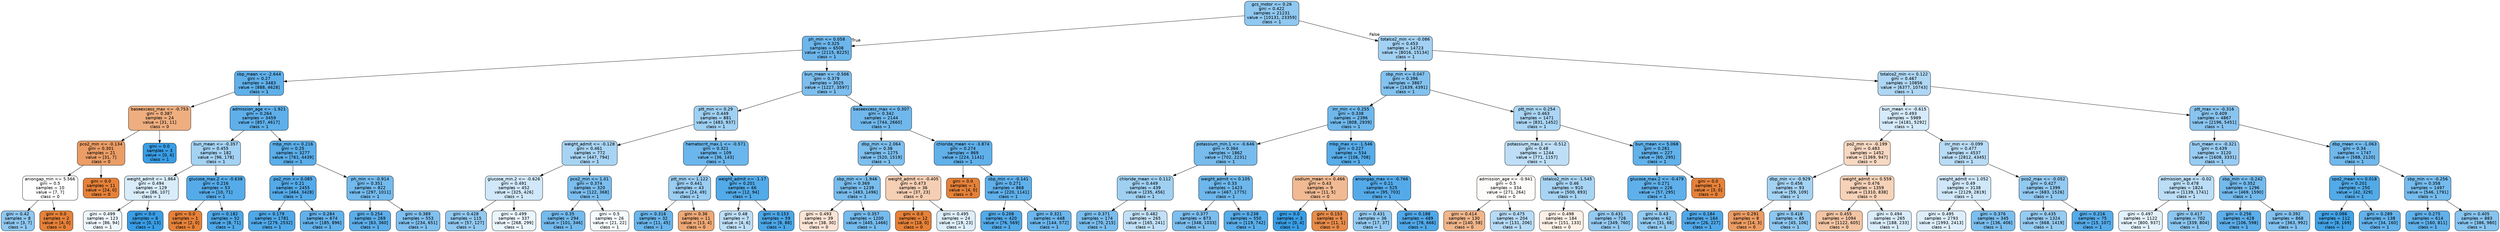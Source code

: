 digraph Tree {
node [shape=box, style="filled, rounded", color="black", fontname="helvetica"] ;
edge [fontname="helvetica"] ;
0 [label="gcs_motor <= 0.26\ngini = 0.422\nsamples = 21231\nvalue = [10131, 23359]\nclass = 1", fillcolor="#8fc8f0"] ;
1 [label="ph_min <= 0.058\ngini = 0.325\nsamples = 6508\nvalue = [2115, 8225]\nclass = 1", fillcolor="#6cb6ec"] ;
0 -> 1 [labeldistance=2.5, labelangle=45, headlabel="True"] ;
2 [label="sbp_mean <= -2.644\ngini = 0.27\nsamples = 3483\nvalue = [888, 4628]\nclass = 1", fillcolor="#5fb0ea"] ;
1 -> 2 ;
3 [label="baseexcess_max <= -0.753\ngini = 0.387\nsamples = 24\nvalue = [31, 11]\nclass = 0", fillcolor="#eeae7f"] ;
2 -> 3 ;
4 [label="pco2_min <= -0.134\ngini = 0.301\nsamples = 21\nvalue = [31, 7]\nclass = 0", fillcolor="#eb9d66"] ;
3 -> 4 ;
5 [label="aniongap_min <= 5.566\ngini = 0.5\nsamples = 10\nvalue = [7, 7]\nclass = 0", fillcolor="#ffffff"] ;
4 -> 5 ;
6 [label="gini = 0.42\nsamples = 8\nvalue = [3, 7]\nclass = 1", fillcolor="#8ec7f0"] ;
5 -> 6 ;
7 [label="gini = 0.0\nsamples = 2\nvalue = [4, 0]\nclass = 0", fillcolor="#e58139"] ;
5 -> 7 ;
8 [label="gini = 0.0\nsamples = 11\nvalue = [24, 0]\nclass = 0", fillcolor="#e58139"] ;
4 -> 8 ;
9 [label="gini = 0.0\nsamples = 3\nvalue = [0, 4]\nclass = 1", fillcolor="#399de5"] ;
3 -> 9 ;
10 [label="admission_age <= -1.921\ngini = 0.264\nsamples = 3459\nvalue = [857, 4617]\nclass = 1", fillcolor="#5eafea"] ;
2 -> 10 ;
11 [label="bun_mean <= -0.357\ngini = 0.455\nsamples = 182\nvalue = [96, 178]\nclass = 1", fillcolor="#a4d2f3"] ;
10 -> 11 ;
12 [label="weight_admit <= 1.864\ngini = 0.494\nsamples = 129\nvalue = [86, 107]\nclass = 1", fillcolor="#d8ecfa"] ;
11 -> 12 ;
13 [label="gini = 0.499\nsamples = 123\nvalue = [86, 94]\nclass = 1", fillcolor="#eef7fd"] ;
12 -> 13 ;
14 [label="gini = 0.0\nsamples = 6\nvalue = [0, 13]\nclass = 1", fillcolor="#399de5"] ;
12 -> 14 ;
15 [label="glucose_max.2 <= -0.638\ngini = 0.216\nsamples = 53\nvalue = [10, 71]\nclass = 1", fillcolor="#55abe9"] ;
11 -> 15 ;
16 [label="gini = 0.0\nsamples = 1\nvalue = [2, 0]\nclass = 0", fillcolor="#e58139"] ;
15 -> 16 ;
17 [label="gini = 0.182\nsamples = 52\nvalue = [8, 71]\nclass = 1", fillcolor="#4fa8e8"] ;
15 -> 17 ;
18 [label="mbp_min <= 0.216\ngini = 0.25\nsamples = 3277\nvalue = [761, 4439]\nclass = 1", fillcolor="#5baee9"] ;
10 -> 18 ;
19 [label="po2_min <= 0.085\ngini = 0.21\nsamples = 2455\nvalue = [464, 3428]\nclass = 1", fillcolor="#54aae9"] ;
18 -> 19 ;
20 [label="gini = 0.179\nsamples = 1781\nvalue = [279, 2532]\nclass = 1", fillcolor="#4fa8e8"] ;
19 -> 20 ;
21 [label="gini = 0.284\nsamples = 674\nvalue = [185, 896]\nclass = 1", fillcolor="#62b1ea"] ;
19 -> 21 ;
22 [label="ph_min <= -0.914\ngini = 0.351\nsamples = 822\nvalue = [297, 1011]\nclass = 1", fillcolor="#73baed"] ;
18 -> 22 ;
23 [label="gini = 0.254\nsamples = 269\nvalue = [63, 360]\nclass = 1", fillcolor="#5caeea"] ;
22 -> 23 ;
24 [label="gini = 0.389\nsamples = 553\nvalue = [234, 651]\nclass = 1", fillcolor="#80c0ee"] ;
22 -> 24 ;
25 [label="bun_mean <= -0.566\ngini = 0.379\nsamples = 3025\nvalue = [1227, 3597]\nclass = 1", fillcolor="#7dbeee"] ;
1 -> 25 ;
26 [label="ptt_min <= 0.29\ngini = 0.449\nsamples = 881\nvalue = [483, 937]\nclass = 1", fillcolor="#9fd0f2"] ;
25 -> 26 ;
27 [label="weight_admit <= -0.128\ngini = 0.461\nsamples = 772\nvalue = [447, 794]\nclass = 1", fillcolor="#a8d4f4"] ;
26 -> 27 ;
28 [label="glucose_min.2 <= -0.626\ngini = 0.491\nsamples = 452\nvalue = [325, 426]\nclass = 1", fillcolor="#d0e8f9"] ;
27 -> 28 ;
29 [label="gini = 0.428\nsamples = 115\nvalue = [57, 127]\nclass = 1", fillcolor="#92c9f1"] ;
28 -> 29 ;
30 [label="gini = 0.499\nsamples = 337\nvalue = [268, 299]\nclass = 1", fillcolor="#eaf5fc"] ;
28 -> 30 ;
31 [label="pco2_min <= 1.01\ngini = 0.374\nsamples = 320\nvalue = [122, 368]\nclass = 1", fillcolor="#7bbdee"] ;
27 -> 31 ;
32 [label="gini = 0.35\nsamples = 294\nvalue = [101, 346]\nclass = 1", fillcolor="#73baed"] ;
31 -> 32 ;
33 [label="gini = 0.5\nsamples = 26\nvalue = [21, 22]\nclass = 1", fillcolor="#f6fbfe"] ;
31 -> 33 ;
34 [label="hematocrit_max.1 <= -0.571\ngini = 0.321\nsamples = 109\nvalue = [36, 143]\nclass = 1", fillcolor="#6bb6ec"] ;
26 -> 34 ;
35 [label="ptt_min <= 1.122\ngini = 0.441\nsamples = 43\nvalue = [24, 49]\nclass = 1", fillcolor="#9acdf2"] ;
34 -> 35 ;
36 [label="gini = 0.316\nsamples = 32\nvalue = [11, 45]\nclass = 1", fillcolor="#69b5eb"] ;
35 -> 36 ;
37 [label="gini = 0.36\nsamples = 11\nvalue = [13, 4]\nclass = 0", fillcolor="#eda876"] ;
35 -> 37 ;
38 [label="weight_admit <= -1.17\ngini = 0.201\nsamples = 66\nvalue = [12, 94]\nclass = 1", fillcolor="#52aae8"] ;
34 -> 38 ;
39 [label="gini = 0.48\nsamples = 7\nvalue = [4, 6]\nclass = 1", fillcolor="#bddef6"] ;
38 -> 39 ;
40 [label="gini = 0.153\nsamples = 59\nvalue = [8, 88]\nclass = 1", fillcolor="#4ba6e7"] ;
38 -> 40 ;
41 [label="baseexcess_max <= 0.307\ngini = 0.342\nsamples = 2144\nvalue = [744, 2660]\nclass = 1", fillcolor="#70b8ec"] ;
25 -> 41 ;
42 [label="dbp_min <= 2.064\ngini = 0.38\nsamples = 1275\nvalue = [520, 1519]\nclass = 1", fillcolor="#7dbfee"] ;
41 -> 42 ;
43 [label="sbp_min <= -1.946\ngini = 0.369\nsamples = 1239\nvalue = [483, 1496]\nclass = 1", fillcolor="#79bded"] ;
42 -> 43 ;
44 [label="gini = 0.493\nsamples = 39\nvalue = [38, 30]\nclass = 0", fillcolor="#fae4d5"] ;
43 -> 44 ;
45 [label="gini = 0.357\nsamples = 1200\nvalue = [445, 1466]\nclass = 1", fillcolor="#75bbed"] ;
43 -> 45 ;
46 [label="weight_admit <= -0.405\ngini = 0.473\nsamples = 36\nvalue = [37, 23]\nclass = 0", fillcolor="#f5cfb4"] ;
42 -> 46 ;
47 [label="gini = 0.0\nsamples = 12\nvalue = [18, 0]\nclass = 0", fillcolor="#e58139"] ;
46 -> 47 ;
48 [label="gini = 0.495\nsamples = 24\nvalue = [19, 23]\nclass = 1", fillcolor="#ddeefa"] ;
46 -> 48 ;
49 [label="chloride_mean <= -3.874\ngini = 0.274\nsamples = 869\nvalue = [224, 1141]\nclass = 1", fillcolor="#60b0ea"] ;
41 -> 49 ;
50 [label="gini = 0.0\nsamples = 1\nvalue = [4, 0]\nclass = 0", fillcolor="#e58139"] ;
49 -> 50 ;
51 [label="sbp_min <= -0.141\ngini = 0.271\nsamples = 868\nvalue = [220, 1141]\nclass = 1", fillcolor="#5fb0ea"] ;
49 -> 51 ;
52 [label="gini = 0.208\nsamples = 420\nvalue = [76, 569]\nclass = 1", fillcolor="#53aae8"] ;
51 -> 52 ;
53 [label="gini = 0.321\nsamples = 448\nvalue = [144, 572]\nclass = 1", fillcolor="#6bb6ec"] ;
51 -> 53 ;
54 [label="totalco2_min <= -0.086\ngini = 0.453\nsamples = 14723\nvalue = [8016, 15134]\nclass = 1", fillcolor="#a2d1f3"] ;
0 -> 54 [labeldistance=2.5, labelangle=-45, headlabel="False"] ;
55 [label="sbp_min <= 0.047\ngini = 0.396\nsamples = 3867\nvalue = [1639, 4391]\nclass = 1", fillcolor="#83c2ef"] ;
54 -> 55 ;
56 [label="inr_min <= 0.255\ngini = 0.338\nsamples = 2396\nvalue = [808, 2939]\nclass = 1", fillcolor="#6fb8ec"] ;
55 -> 56 ;
57 [label="potassium_min.1 <= -0.646\ngini = 0.364\nsamples = 1862\nvalue = [702, 2231]\nclass = 1", fillcolor="#77bced"] ;
56 -> 57 ;
58 [label="chloride_mean <= 0.112\ngini = 0.449\nsamples = 439\nvalue = [235, 456]\nclass = 1", fillcolor="#9fd0f2"] ;
57 -> 58 ;
59 [label="gini = 0.371\nsamples = 174\nvalue = [70, 215]\nclass = 1", fillcolor="#79bded"] ;
58 -> 59 ;
60 [label="gini = 0.482\nsamples = 265\nvalue = [165, 241]\nclass = 1", fillcolor="#c1e0f7"] ;
58 -> 60 ;
61 [label="weight_admit <= 0.105\ngini = 0.33\nsamples = 1423\nvalue = [467, 1775]\nclass = 1", fillcolor="#6db7ec"] ;
57 -> 61 ;
62 [label="gini = 0.377\nsamples = 873\nvalue = [348, 1033]\nclass = 1", fillcolor="#7cbeee"] ;
61 -> 62 ;
63 [label="gini = 0.238\nsamples = 550\nvalue = [119, 742]\nclass = 1", fillcolor="#59ade9"] ;
61 -> 63 ;
64 [label="mbp_max <= -1.546\ngini = 0.227\nsamples = 534\nvalue = [106, 708]\nclass = 1", fillcolor="#57ace9"] ;
56 -> 64 ;
65 [label="sodium_mean <= 0.466\ngini = 0.43\nsamples = 9\nvalue = [11, 5]\nclass = 0", fillcolor="#f1ba93"] ;
64 -> 65 ;
66 [label="gini = 0.0\nsamples = 3\nvalue = [0, 4]\nclass = 1", fillcolor="#399de5"] ;
65 -> 66 ;
67 [label="gini = 0.153\nsamples = 6\nvalue = [11, 1]\nclass = 0", fillcolor="#e78c4b"] ;
65 -> 67 ;
68 [label="aniongap_max <= -0.766\ngini = 0.21\nsamples = 525\nvalue = [95, 703]\nclass = 1", fillcolor="#54aae9"] ;
64 -> 68 ;
69 [label="gini = 0.431\nsamples = 36\nvalue = [17, 37]\nclass = 1", fillcolor="#94caf1"] ;
68 -> 69 ;
70 [label="gini = 0.188\nsamples = 489\nvalue = [78, 666]\nclass = 1", fillcolor="#50a8e8"] ;
68 -> 70 ;
71 [label="ptt_min <= 0.254\ngini = 0.463\nsamples = 1471\nvalue = [831, 1452]\nclass = 1", fillcolor="#aad5f4"] ;
55 -> 71 ;
72 [label="potassium_max.1 <= -0.512\ngini = 0.48\nsamples = 1244\nvalue = [771, 1157]\nclass = 1", fillcolor="#bddef6"] ;
71 -> 72 ;
73 [label="admission_age <= -0.941\ngini = 0.5\nsamples = 334\nvalue = [271, 264]\nclass = 0", fillcolor="#fefcfa"] ;
72 -> 73 ;
74 [label="gini = 0.414\nsamples = 130\nvalue = [140, 58]\nclass = 0", fillcolor="#f0b58b"] ;
73 -> 74 ;
75 [label="gini = 0.475\nsamples = 204\nvalue = [131, 206]\nclass = 1", fillcolor="#b7dbf6"] ;
73 -> 75 ;
76 [label="totalco2_min <= -1.545\ngini = 0.46\nsamples = 910\nvalue = [500, 893]\nclass = 1", fillcolor="#a8d4f4"] ;
72 -> 76 ;
77 [label="gini = 0.498\nsamples = 184\nvalue = [151, 133]\nclass = 0", fillcolor="#fcf0e7"] ;
76 -> 77 ;
78 [label="gini = 0.431\nsamples = 726\nvalue = [349, 760]\nclass = 1", fillcolor="#94caf1"] ;
76 -> 78 ;
79 [label="bun_mean <= 5.068\ngini = 0.281\nsamples = 227\nvalue = [60, 295]\nclass = 1", fillcolor="#61b1ea"] ;
71 -> 79 ;
80 [label="glucose_max.2 <= -0.479\ngini = 0.271\nsamples = 226\nvalue = [57, 295]\nclass = 1", fillcolor="#5fb0ea"] ;
79 -> 80 ;
81 [label="gini = 0.43\nsamples = 62\nvalue = [31, 68]\nclass = 1", fillcolor="#93caf1"] ;
80 -> 81 ;
82 [label="gini = 0.184\nsamples = 164\nvalue = [26, 227]\nclass = 1", fillcolor="#50a8e8"] ;
80 -> 82 ;
83 [label="gini = 0.0\nsamples = 1\nvalue = [3, 0]\nclass = 0", fillcolor="#e58139"] ;
79 -> 83 ;
84 [label="totalco2_min <= 0.122\ngini = 0.467\nsamples = 10856\nvalue = [6377, 10743]\nclass = 1", fillcolor="#afd7f4"] ;
54 -> 84 ;
85 [label="bun_mean <= -0.615\ngini = 0.493\nsamples = 5989\nvalue = [4181, 5292]\nclass = 1", fillcolor="#d5eafa"] ;
84 -> 85 ;
86 [label="po2_min <= -0.199\ngini = 0.483\nsamples = 1452\nvalue = [1369, 947]\nclass = 0", fillcolor="#f7d8c2"] ;
85 -> 86 ;
87 [label="dbp_min <= -0.929\ngini = 0.456\nsamples = 93\nvalue = [59, 109]\nclass = 1", fillcolor="#a4d2f3"] ;
86 -> 87 ;
88 [label="gini = 0.291\nsamples = 8\nvalue = [14, 3]\nclass = 0", fillcolor="#eb9c63"] ;
87 -> 88 ;
89 [label="gini = 0.418\nsamples = 85\nvalue = [45, 106]\nclass = 1", fillcolor="#8dc7f0"] ;
87 -> 89 ;
90 [label="weight_admit <= 0.559\ngini = 0.476\nsamples = 1359\nvalue = [1310, 838]\nclass = 0", fillcolor="#f6d2b8"] ;
86 -> 90 ;
91 [label="gini = 0.455\nsamples = 1094\nvalue = [1122, 605]\nclass = 0", fillcolor="#f3c5a4"] ;
90 -> 91 ;
92 [label="gini = 0.494\nsamples = 265\nvalue = [188, 233]\nclass = 1", fillcolor="#d9ecfa"] ;
90 -> 92 ;
93 [label="inr_min <= -0.099\ngini = 0.477\nsamples = 4537\nvalue = [2812, 4345]\nclass = 1", fillcolor="#b9dcf6"] ;
85 -> 93 ;
94 [label="weight_admit <= 1.052\ngini = 0.49\nsamples = 3138\nvalue = [2129, 2819]\nclass = 1", fillcolor="#cfe7f9"] ;
93 -> 94 ;
95 [label="gini = 0.495\nsamples = 2793\nvalue = [1993, 2413]\nclass = 1", fillcolor="#ddeefa"] ;
94 -> 95 ;
96 [label="gini = 0.376\nsamples = 345\nvalue = [136, 406]\nclass = 1", fillcolor="#7bbeee"] ;
94 -> 96 ;
97 [label="pco2_max <= -0.052\ngini = 0.427\nsamples = 1399\nvalue = [683, 1526]\nclass = 1", fillcolor="#92c9f1"] ;
93 -> 97 ;
98 [label="gini = 0.435\nsamples = 1324\nvalue = [668, 1419]\nclass = 1", fillcolor="#96cbf1"] ;
97 -> 98 ;
99 [label="gini = 0.216\nsamples = 75\nvalue = [15, 107]\nclass = 1", fillcolor="#55abe9"] ;
97 -> 99 ;
100 [label="ptt_max <= -0.316\ngini = 0.409\nsamples = 4867\nvalue = [2196, 5451]\nclass = 1", fillcolor="#89c4ef"] ;
84 -> 100 ;
101 [label="bun_mean <= -0.321\ngini = 0.439\nsamples = 3120\nvalue = [1608, 3331]\nclass = 1", fillcolor="#99ccf2"] ;
100 -> 101 ;
102 [label="admission_age <= -0.02\ngini = 0.478\nsamples = 1824\nvalue = [1139, 1741]\nclass = 1", fillcolor="#bbddf6"] ;
101 -> 102 ;
103 [label="gini = 0.497\nsamples = 1122\nvalue = [800, 937]\nclass = 1", fillcolor="#e2f1fb"] ;
102 -> 103 ;
104 [label="gini = 0.417\nsamples = 702\nvalue = [339, 804]\nclass = 1", fillcolor="#8cc6f0"] ;
102 -> 104 ;
105 [label="sbp_min <= -0.242\ngini = 0.352\nsamples = 1296\nvalue = [469, 1590]\nclass = 1", fillcolor="#73baed"] ;
101 -> 105 ;
106 [label="gini = 0.256\nsamples = 428\nvalue = [106, 598]\nclass = 1", fillcolor="#5caeea"] ;
105 -> 106 ;
107 [label="gini = 0.392\nsamples = 868\nvalue = [363, 992]\nclass = 1", fillcolor="#81c1ef"] ;
105 -> 107 ;
108 [label="dbp_mean <= -1.063\ngini = 0.34\nsamples = 1747\nvalue = [588, 2120]\nclass = 1", fillcolor="#70b8ec"] ;
100 -> 108 ;
109 [label="spo2_mean <= 0.018\ngini = 0.201\nsamples = 250\nvalue = [42, 329]\nclass = 1", fillcolor="#52aae8"] ;
108 -> 109 ;
110 [label="gini = 0.086\nsamples = 112\nvalue = [8, 169]\nclass = 1", fillcolor="#42a2e6"] ;
109 -> 110 ;
111 [label="gini = 0.289\nsamples = 138\nvalue = [34, 160]\nclass = 1", fillcolor="#63b2eb"] ;
109 -> 111 ;
112 [label="sbp_min <= -0.256\ngini = 0.358\nsamples = 1497\nvalue = [546, 1791]\nclass = 1", fillcolor="#75bbed"] ;
108 -> 112 ;
113 [label="gini = 0.275\nsamples = 614\nvalue = [160, 811]\nclass = 1", fillcolor="#60b0ea"] ;
112 -> 113 ;
114 [label="gini = 0.405\nsamples = 883\nvalue = [386, 980]\nclass = 1", fillcolor="#87c4ef"] ;
112 -> 114 ;
}